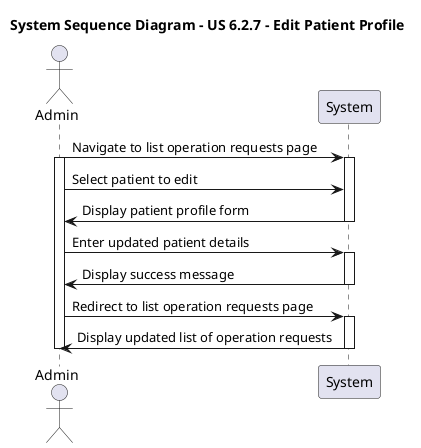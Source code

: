 @startuml US 6.2.7

title System Sequence Diagram - US 6.2.7 - Edit Patient Profile

actor "Admin" as admin
participant "System" as system

admin -> system: Navigate to list operation requests page
activate admin
activate system

admin -> system: Select patient to edit


system -> admin: Display patient profile form
deactivate system

admin -> system: Enter updated patient details
activate system

system -> admin: Display success message
deactivate system

admin -> system: Redirect to list operation requests page
activate system

system -> admin: Display updated list of operation requests
deactivate system

deactivate admin

@enduml